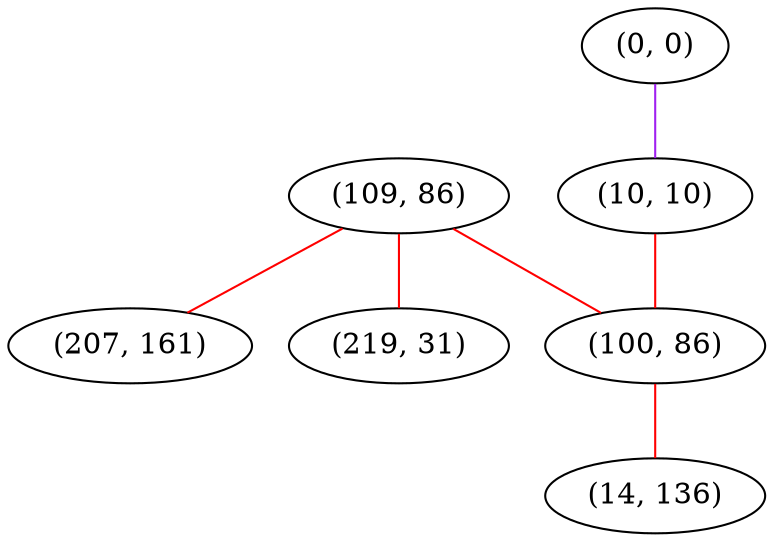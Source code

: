 graph "" {
"(109, 86)";
"(0, 0)";
"(10, 10)";
"(207, 161)";
"(100, 86)";
"(219, 31)";
"(14, 136)";
"(109, 86)" -- "(219, 31)"  [color=red, key=0, weight=1];
"(109, 86)" -- "(100, 86)"  [color=red, key=0, weight=1];
"(109, 86)" -- "(207, 161)"  [color=red, key=0, weight=1];
"(0, 0)" -- "(10, 10)"  [color=purple, key=0, weight=4];
"(10, 10)" -- "(100, 86)"  [color=red, key=0, weight=1];
"(100, 86)" -- "(14, 136)"  [color=red, key=0, weight=1];
}
